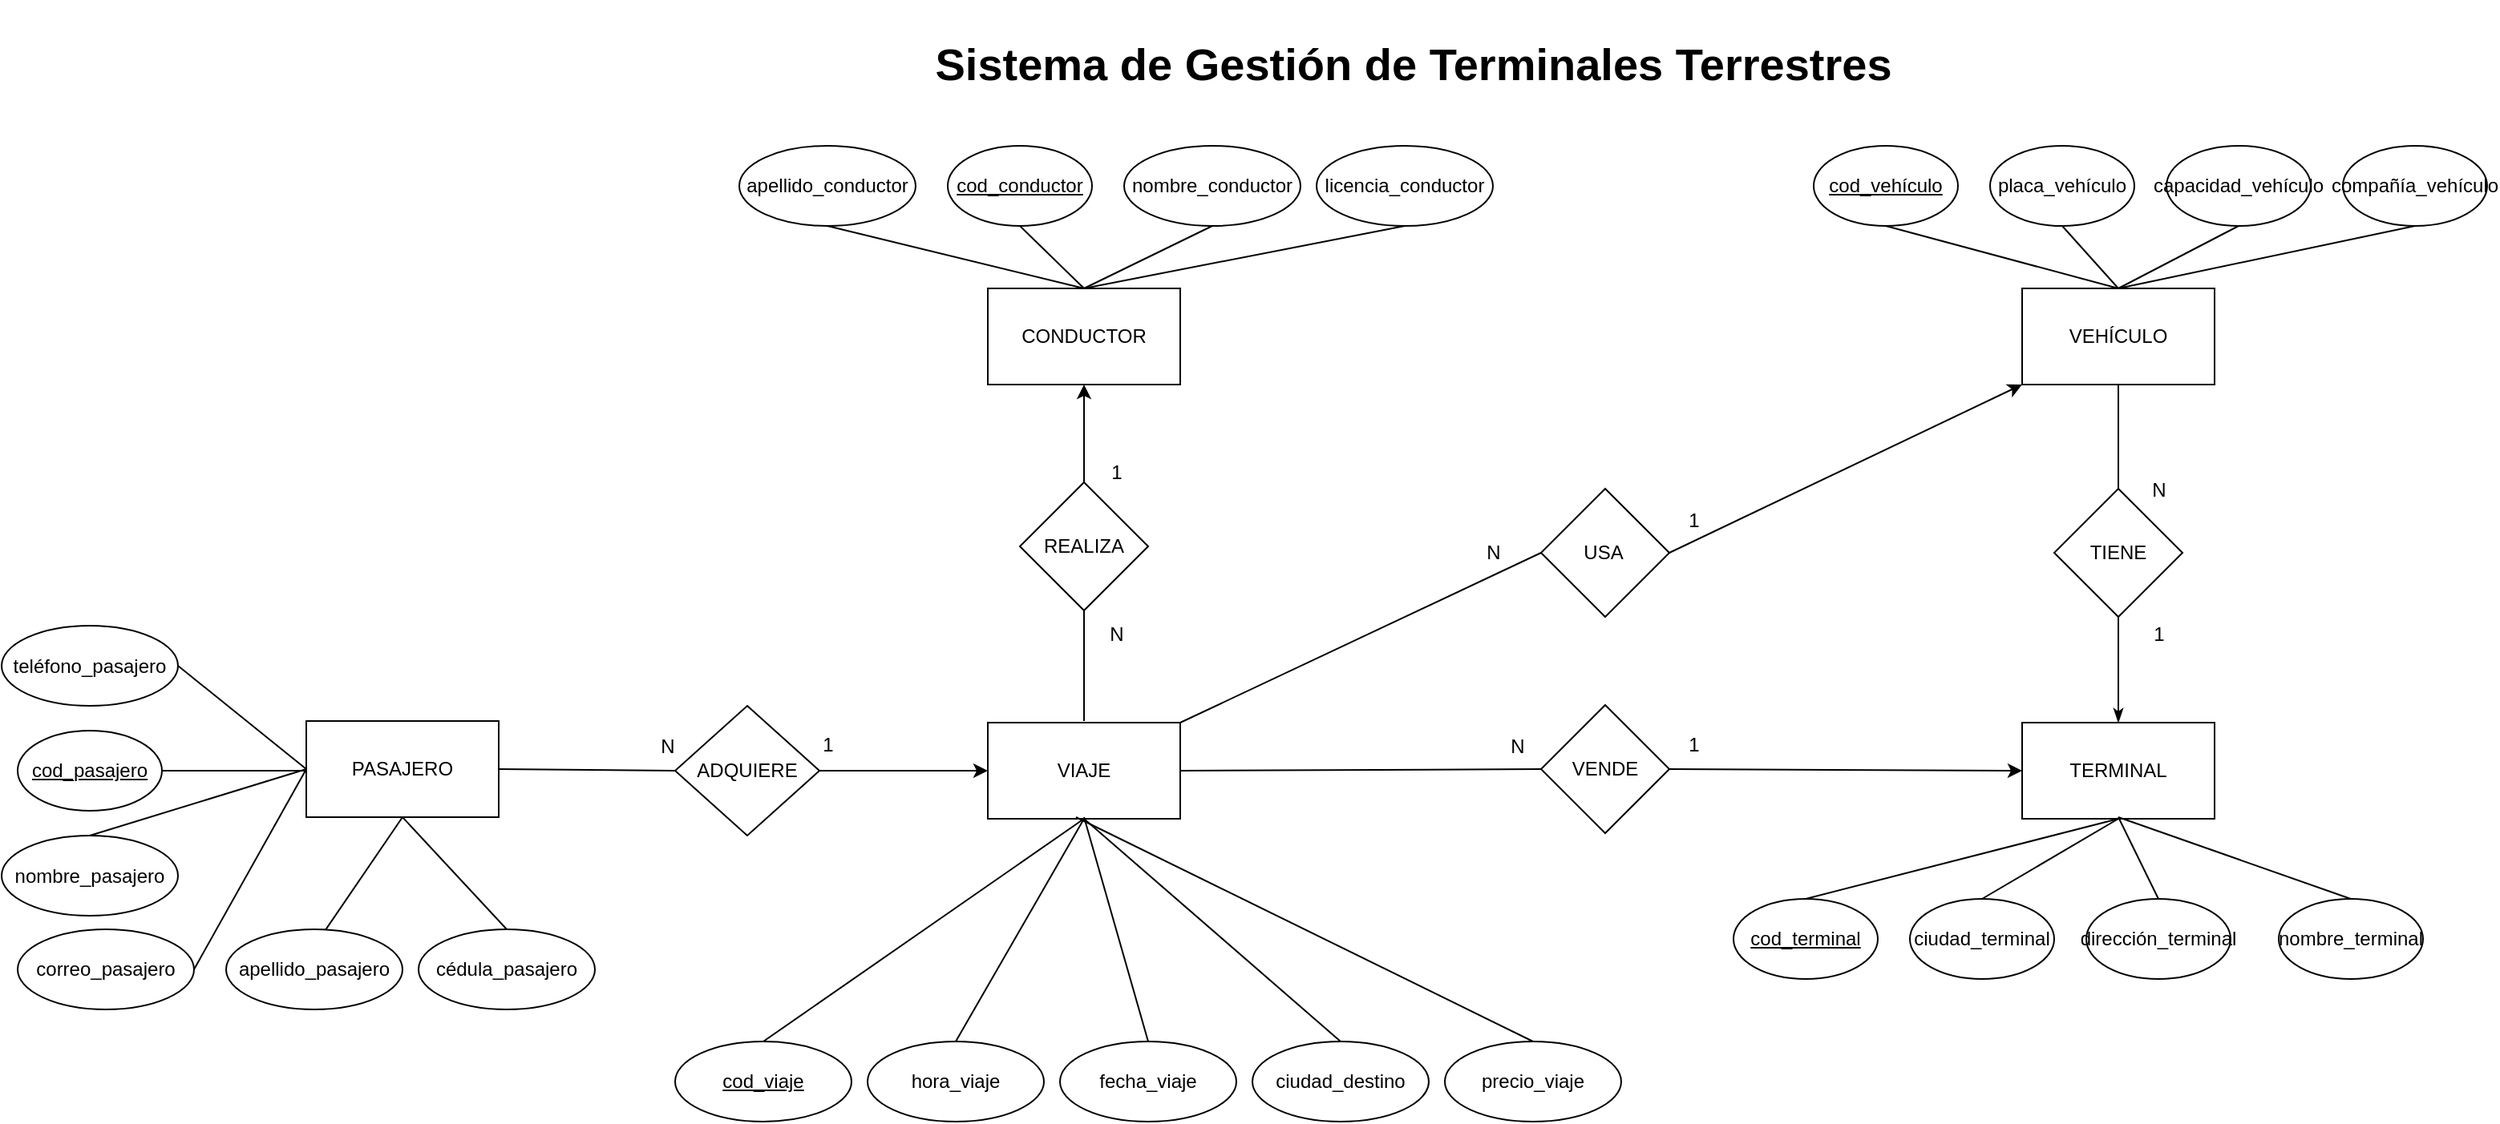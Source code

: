 <mxfile>
    <diagram id="1-Pj-He1f0U3Soml8h6T" name="Page-1">
        <mxGraphModel dx="2014" dy="923" grid="1" gridSize="10" guides="1" tooltips="1" connect="1" arrows="1" fold="1" page="1" pageScale="1" pageWidth="1600" pageHeight="760" background="none" math="0" shadow="0">
            <root>
                <mxCell id="0"/>
                <mxCell id="1" parent="0"/>
                <mxCell id="3" value="&lt;h2&gt;&lt;b&gt;&lt;font style=&quot;font-size: 28px;&quot;&gt;Sistema de Gestión de Terminales Terrestres&lt;/font&gt;&lt;/b&gt;&lt;/h2&gt;" style="text;html=1;align=center;verticalAlign=middle;resizable=0;points=[];autosize=1;strokeColor=none;fillColor=none;" parent="1" vertex="1">
                    <mxGeometry x="590" y="20" width="620" height="80" as="geometry"/>
                </mxCell>
                <mxCell id="4" value="VEHÍCULO" style="rounded=0;whiteSpace=wrap;html=1;" parent="1" vertex="1">
                    <mxGeometry x="1280" y="200" width="120" height="60" as="geometry"/>
                </mxCell>
                <mxCell id="38" style="edgeStyle=none;html=1;exitX=0.5;exitY=0;exitDx=0;exitDy=0;entryX=0.5;entryY=1;entryDx=0;entryDy=0;endArrow=none;endFill=0;startArrow=classicThin;startFill=1;" parent="1" source="5" target="35" edge="1">
                    <mxGeometry relative="1" as="geometry"/>
                </mxCell>
                <mxCell id="5" value="TERMINAL" style="rounded=0;whiteSpace=wrap;html=1;" parent="1" vertex="1">
                    <mxGeometry x="1280" y="471" width="120" height="60" as="geometry"/>
                </mxCell>
                <mxCell id="158" style="edgeStyle=none;html=1;exitX=0.5;exitY=0;exitDx=0;exitDy=0;entryX=0.5;entryY=1;entryDx=0;entryDy=0;endArrow=none;endFill=0;" parent="1" source="6" target="21" edge="1">
                    <mxGeometry relative="1" as="geometry"/>
                </mxCell>
                <mxCell id="159" style="edgeStyle=none;html=1;exitX=0.5;exitY=0;exitDx=0;exitDy=0;entryX=0.5;entryY=1;entryDx=0;entryDy=0;endArrow=none;endFill=0;" parent="1" source="6" target="17" edge="1">
                    <mxGeometry relative="1" as="geometry"/>
                </mxCell>
                <mxCell id="160" style="edgeStyle=none;html=1;exitX=0.5;exitY=0;exitDx=0;exitDy=0;entryX=0.5;entryY=1;entryDx=0;entryDy=0;endArrow=none;endFill=0;" parent="1" source="6" target="20" edge="1">
                    <mxGeometry relative="1" as="geometry"/>
                </mxCell>
                <mxCell id="161" style="edgeStyle=none;html=1;exitX=0.5;exitY=0;exitDx=0;exitDy=0;entryX=0.5;entryY=1;entryDx=0;entryDy=0;endArrow=none;endFill=0;" parent="1" source="6" target="22" edge="1">
                    <mxGeometry relative="1" as="geometry"/>
                </mxCell>
                <mxCell id="6" value="CONDUCTOR" style="rounded=0;whiteSpace=wrap;html=1;" parent="1" vertex="1">
                    <mxGeometry x="635" y="200" width="120" height="60" as="geometry"/>
                </mxCell>
                <mxCell id="150" style="edgeStyle=none;html=1;exitX=1;exitY=0.5;exitDx=0;exitDy=0;entryX=0;entryY=0.5;entryDx=0;entryDy=0;endArrow=none;endFill=0;" parent="1" source="7" target="149" edge="1">
                    <mxGeometry relative="1" as="geometry"/>
                </mxCell>
                <mxCell id="7" value="VIAJE" style="rounded=0;whiteSpace=wrap;html=1;" parent="1" vertex="1">
                    <mxGeometry x="635" y="471" width="120" height="60" as="geometry"/>
                </mxCell>
                <mxCell id="167" style="edgeStyle=none;html=1;exitX=0.5;exitY=0;exitDx=0;exitDy=0;entryX=0.5;entryY=1;entryDx=0;entryDy=0;endArrow=none;endFill=0;" parent="1" source="10" target="5" edge="1">
                    <mxGeometry relative="1" as="geometry"/>
                </mxCell>
                <mxCell id="10" value="&lt;u&gt;cod_terminal&lt;/u&gt;" style="ellipse;whiteSpace=wrap;html=1;" parent="1" vertex="1">
                    <mxGeometry x="1100" y="581" width="90" height="50" as="geometry"/>
                </mxCell>
                <mxCell id="170" style="edgeStyle=none;html=1;exitX=0.5;exitY=0;exitDx=0;exitDy=0;endArrow=none;endFill=0;" parent="1" source="11" edge="1">
                    <mxGeometry relative="1" as="geometry">
                        <mxPoint x="1340" y="530" as="targetPoint"/>
                    </mxGeometry>
                </mxCell>
                <mxCell id="11" value="nombre_terminal" style="ellipse;whiteSpace=wrap;html=1;" parent="1" vertex="1">
                    <mxGeometry x="1440" y="581" width="90" height="50" as="geometry"/>
                </mxCell>
                <mxCell id="168" style="edgeStyle=none;html=1;exitX=0.5;exitY=0;exitDx=0;exitDy=0;entryX=0.5;entryY=1;entryDx=0;entryDy=0;endArrow=none;endFill=0;" parent="1" source="12" target="5" edge="1">
                    <mxGeometry relative="1" as="geometry"/>
                </mxCell>
                <mxCell id="12" value="ciudad_terminal" style="ellipse;whiteSpace=wrap;html=1;" parent="1" vertex="1">
                    <mxGeometry x="1210" y="581" width="90" height="50" as="geometry"/>
                </mxCell>
                <mxCell id="169" style="edgeStyle=none;html=1;exitX=0.5;exitY=0;exitDx=0;exitDy=0;endArrow=none;endFill=0;" parent="1" source="13" edge="1">
                    <mxGeometry relative="1" as="geometry">
                        <mxPoint x="1340" y="530" as="targetPoint"/>
                    </mxGeometry>
                </mxCell>
                <mxCell id="13" value="dirección_terminal" style="ellipse;whiteSpace=wrap;html=1;" parent="1" vertex="1">
                    <mxGeometry x="1320" y="581" width="90" height="50" as="geometry"/>
                </mxCell>
                <mxCell id="162" style="edgeStyle=none;html=1;exitX=0.5;exitY=1;exitDx=0;exitDy=0;entryX=0.5;entryY=0;entryDx=0;entryDy=0;endArrow=none;endFill=0;" parent="1" source="14" target="4" edge="1">
                    <mxGeometry relative="1" as="geometry"/>
                </mxCell>
                <mxCell id="14" value="&lt;u&gt;cod_vehículo&lt;/u&gt;" style="ellipse;whiteSpace=wrap;html=1;" parent="1" vertex="1">
                    <mxGeometry x="1150" y="111" width="90" height="50" as="geometry"/>
                </mxCell>
                <mxCell id="165" style="edgeStyle=none;html=1;exitX=0.5;exitY=1;exitDx=0;exitDy=0;endArrow=none;endFill=0;" parent="1" source="15" edge="1">
                    <mxGeometry relative="1" as="geometry">
                        <mxPoint x="1340" y="200" as="targetPoint"/>
                    </mxGeometry>
                </mxCell>
                <mxCell id="15" value="placa_vehículo" style="ellipse;whiteSpace=wrap;html=1;" parent="1" vertex="1">
                    <mxGeometry x="1260" y="111" width="90" height="50" as="geometry"/>
                </mxCell>
                <mxCell id="17" value="&lt;u&gt;cod_conductor&lt;/u&gt;" style="ellipse;whiteSpace=wrap;html=1;" parent="1" vertex="1">
                    <mxGeometry x="610" y="111" width="90" height="50" as="geometry"/>
                </mxCell>
                <mxCell id="20" value="nombre_conductor" style="ellipse;whiteSpace=wrap;html=1;" parent="1" vertex="1">
                    <mxGeometry x="720" y="111" width="110" height="50" as="geometry"/>
                </mxCell>
                <mxCell id="21" value="apellido_conductor" style="ellipse;whiteSpace=wrap;html=1;" parent="1" vertex="1">
                    <mxGeometry x="480" y="111" width="110" height="50" as="geometry"/>
                </mxCell>
                <mxCell id="22" value="licencia_conductor&lt;span style=&quot;font-family: monospace; font-size: 0px; text-align: start; text-wrap-mode: nowrap;&quot;&gt;%3CmxGraphModel%3E%3Croot%3E%3CmxCell%20id%3D%220%22%2F%3E%3CmxCell%20id%3D%221%22%20parent%3D%220%22%2F%3E%3CmxCell%20id%3D%222%22%20value%3D%22apellido_conductor%22%20style%3D%22ellipse%3BwhiteSpace%3Dwrap%3Bhtml%3D1%3B%22%20vertex%3D%221%22%20parent%3D%221%22%3E%3CmxGeometry%20x%3D%22630%22%20y%3D%22500%22%20width%3D%22110%22%20height%3D%2250%22%20as%3D%22geometry%22%2F%3E%3C%2FmxCell%3E%3C%2Froot%3E%3C%2FmxGraphModel%3E&lt;/span&gt;" style="ellipse;whiteSpace=wrap;html=1;" parent="1" vertex="1">
                    <mxGeometry x="840" y="111" width="110" height="50" as="geometry"/>
                </mxCell>
                <mxCell id="156" style="edgeStyle=none;html=1;exitX=0.5;exitY=0;exitDx=0;exitDy=0;endArrow=none;endFill=0;" parent="1" source="26" edge="1">
                    <mxGeometry relative="1" as="geometry">
                        <mxPoint x="695" y="530" as="targetPoint"/>
                    </mxGeometry>
                </mxCell>
                <mxCell id="26" value="fecha_viaje" style="ellipse;whiteSpace=wrap;html=1;" parent="1" vertex="1">
                    <mxGeometry x="680" y="670" width="110" height="50" as="geometry"/>
                </mxCell>
                <mxCell id="157" style="edgeStyle=none;html=1;exitX=0.5;exitY=0;exitDx=0;exitDy=0;entryX=0.5;entryY=1;entryDx=0;entryDy=0;endArrow=none;endFill=0;" parent="1" source="27" target="7" edge="1">
                    <mxGeometry relative="1" as="geometry"/>
                </mxCell>
                <mxCell id="27" value="ciudad_destino" style="ellipse;whiteSpace=wrap;html=1;" parent="1" vertex="1">
                    <mxGeometry x="800" y="670" width="110" height="50" as="geometry"/>
                </mxCell>
                <mxCell id="107" style="edgeStyle=none;html=1;exitX=0.5;exitY=0;exitDx=0;exitDy=0;entryX=0.5;entryY=1;entryDx=0;entryDy=0;endArrow=none;endFill=0;" parent="1" source="35" target="4" edge="1">
                    <mxGeometry relative="1" as="geometry"/>
                </mxCell>
                <mxCell id="35" value="TIENE" style="rhombus;whiteSpace=wrap;html=1;" parent="1" vertex="1">
                    <mxGeometry x="1300" y="325" width="80" height="80" as="geometry"/>
                </mxCell>
                <mxCell id="143" style="edgeStyle=none;html=1;exitX=0.5;exitY=0;exitDx=0;exitDy=0;entryX=0.5;entryY=1;entryDx=0;entryDy=0;" parent="1" source="45" target="6" edge="1">
                    <mxGeometry relative="1" as="geometry"/>
                </mxCell>
                <mxCell id="144" style="edgeStyle=none;html=1;exitX=0.5;exitY=1;exitDx=0;exitDy=0;endArrow=none;endFill=0;" parent="1" source="45" edge="1">
                    <mxGeometry relative="1" as="geometry">
                        <mxPoint x="695" y="470" as="targetPoint"/>
                    </mxGeometry>
                </mxCell>
                <mxCell id="45" value="REALIZA" style="rhombus;whiteSpace=wrap;html=1;" parent="1" vertex="1">
                    <mxGeometry x="655" y="321" width="80" height="80" as="geometry"/>
                </mxCell>
                <mxCell id="52" style="edgeStyle=none;html=1;exitX=1;exitY=0.5;exitDx=0;exitDy=0;entryX=0;entryY=1;entryDx=0;entryDy=0;endArrow=classic;endFill=1;" parent="1" source="51" target="4" edge="1">
                    <mxGeometry relative="1" as="geometry"/>
                </mxCell>
                <mxCell id="106" style="edgeStyle=none;html=1;exitX=0;exitY=0.5;exitDx=0;exitDy=0;entryX=1;entryY=0;entryDx=0;entryDy=0;endArrow=none;endFill=0;" parent="1" source="51" target="7" edge="1">
                    <mxGeometry relative="1" as="geometry"/>
                </mxCell>
                <mxCell id="51" value="USA&lt;span style=&quot;white-space: pre;&quot;&gt;&#x9;&lt;/span&gt;" style="rhombus;whiteSpace=wrap;html=1;" parent="1" vertex="1">
                    <mxGeometry x="980" y="325" width="80" height="80" as="geometry"/>
                </mxCell>
                <mxCell id="155" style="edgeStyle=none;html=1;exitX=0.5;exitY=0;exitDx=0;exitDy=0;entryX=0.5;entryY=1;entryDx=0;entryDy=0;endArrow=none;endFill=0;" parent="1" source="79" target="7" edge="1">
                    <mxGeometry relative="1" as="geometry"/>
                </mxCell>
                <mxCell id="79" value="&lt;u&gt;cod_viaje&lt;/u&gt;" style="ellipse;whiteSpace=wrap;html=1;" parent="1" vertex="1">
                    <mxGeometry x="440" y="670" width="110" height="50" as="geometry"/>
                </mxCell>
                <mxCell id="82" value="1" style="text;html=1;align=center;verticalAlign=middle;resizable=0;points=[];autosize=1;strokeColor=none;fillColor=none;" parent="1" vertex="1">
                    <mxGeometry x="1350" y="401" width="30" height="30" as="geometry"/>
                </mxCell>
                <mxCell id="83" value="N" style="text;html=1;align=center;verticalAlign=middle;resizable=0;points=[];autosize=1;strokeColor=none;fillColor=none;" parent="1" vertex="1">
                    <mxGeometry x="1350" y="311" width="30" height="30" as="geometry"/>
                </mxCell>
                <mxCell id="88" value="1" style="text;html=1;align=center;verticalAlign=middle;resizable=0;points=[];autosize=1;strokeColor=none;fillColor=none;" parent="1" vertex="1">
                    <mxGeometry x="520" y="470" width="30" height="30" as="geometry"/>
                </mxCell>
                <mxCell id="101" value="PASAJERO" style="rounded=0;whiteSpace=wrap;html=1;" parent="1" vertex="1">
                    <mxGeometry x="210" y="470" width="120" height="60" as="geometry"/>
                </mxCell>
                <mxCell id="139" style="edgeStyle=none;html=1;exitX=0;exitY=0.5;exitDx=0;exitDy=0;entryX=1;entryY=0.5;entryDx=0;entryDy=0;endArrow=none;endFill=0;" parent="1" source="102" target="101" edge="1">
                    <mxGeometry relative="1" as="geometry"/>
                </mxCell>
                <mxCell id="102" value="ADQUIERE" style="rhombus;whiteSpace=wrap;html=1;" parent="1" vertex="1">
                    <mxGeometry x="440" y="460.5" width="90" height="81" as="geometry"/>
                </mxCell>
                <mxCell id="108" style="edgeStyle=none;html=1;exitX=0;exitY=0.5;exitDx=0;exitDy=0;entryX=1;entryY=0.5;entryDx=0;entryDy=0;endArrow=none;endFill=0;startArrow=classic;startFill=1;" parent="1" source="7" target="102" edge="1">
                    <mxGeometry relative="1" as="geometry">
                        <mxPoint x="520" y="320" as="sourcePoint"/>
                        <mxPoint x="310" y="320" as="targetPoint"/>
                    </mxGeometry>
                </mxCell>
                <mxCell id="110" value="N" style="text;html=1;align=center;verticalAlign=middle;resizable=0;points=[];autosize=1;strokeColor=none;fillColor=none;" parent="1" vertex="1">
                    <mxGeometry x="420" y="471" width="30" height="30" as="geometry"/>
                </mxCell>
                <mxCell id="111" value="&lt;u&gt;cod_pasajero&lt;/u&gt;" style="ellipse;whiteSpace=wrap;html=1;" parent="1" vertex="1">
                    <mxGeometry x="30" y="476" width="90" height="50" as="geometry"/>
                </mxCell>
                <mxCell id="112" value="nombre_pasajero" style="ellipse;whiteSpace=wrap;html=1;" parent="1" vertex="1">
                    <mxGeometry x="20" y="541.5" width="110" height="50" as="geometry"/>
                </mxCell>
                <mxCell id="114" value="apellido_pasajero" style="ellipse;whiteSpace=wrap;html=1;" parent="1" vertex="1">
                    <mxGeometry x="160" y="600" width="110" height="50" as="geometry"/>
                </mxCell>
                <mxCell id="115" value="cédula_pasajero" style="ellipse;whiteSpace=wrap;html=1;" parent="1" vertex="1">
                    <mxGeometry x="280" y="600" width="110" height="50" as="geometry"/>
                </mxCell>
                <mxCell id="117" style="edgeStyle=none;html=1;exitX=0.564;exitY=0.006;exitDx=0;exitDy=0;endArrow=none;endFill=0;exitPerimeter=0;entryX=0.5;entryY=1;entryDx=0;entryDy=0;" parent="1" source="114" target="101" edge="1">
                    <mxGeometry relative="1" as="geometry">
                        <mxPoint x="220" y="591" as="sourcePoint"/>
                        <mxPoint x="248" y="540" as="targetPoint"/>
                    </mxGeometry>
                </mxCell>
                <mxCell id="118" style="edgeStyle=none;html=1;exitX=0.5;exitY=0;exitDx=0;exitDy=0;endArrow=none;endFill=0;entryX=0.5;entryY=1;entryDx=0;entryDy=0;" parent="1" source="115" target="101" edge="1">
                    <mxGeometry relative="1" as="geometry">
                        <mxPoint x="232" y="610" as="sourcePoint"/>
                        <mxPoint x="280" y="540" as="targetPoint"/>
                    </mxGeometry>
                </mxCell>
                <mxCell id="119" style="edgeStyle=none;html=1;exitX=0.5;exitY=0;exitDx=0;exitDy=0;entryX=0;entryY=0.5;entryDx=0;entryDy=0;endArrow=none;endFill=0;" parent="1" source="112" target="101" edge="1">
                    <mxGeometry relative="1" as="geometry">
                        <mxPoint x="242" y="620" as="sourcePoint"/>
                        <mxPoint x="290" y="551" as="targetPoint"/>
                    </mxGeometry>
                </mxCell>
                <mxCell id="120" style="edgeStyle=none;html=1;exitX=1;exitY=0.5;exitDx=0;exitDy=0;entryX=0.5;entryY=1;entryDx=0;entryDy=0;endArrow=none;endFill=0;" parent="1" source="111" edge="1">
                    <mxGeometry relative="1" as="geometry">
                        <mxPoint x="162" y="570" as="sourcePoint"/>
                        <mxPoint x="210" y="501" as="targetPoint"/>
                    </mxGeometry>
                </mxCell>
                <mxCell id="130" value="1" style="text;html=1;align=center;verticalAlign=middle;resizable=0;points=[];autosize=1;strokeColor=none;fillColor=none;" parent="1" vertex="1">
                    <mxGeometry x="1060" y="330" width="30" height="30" as="geometry"/>
                </mxCell>
                <mxCell id="131" value="N" style="text;html=1;align=center;verticalAlign=middle;resizable=0;points=[];autosize=1;strokeColor=none;fillColor=none;" parent="1" vertex="1">
                    <mxGeometry x="935" y="350" width="30" height="30" as="geometry"/>
                </mxCell>
                <mxCell id="164" style="edgeStyle=none;html=1;exitX=0.5;exitY=1;exitDx=0;exitDy=0;entryX=0.5;entryY=0;entryDx=0;entryDy=0;endArrow=none;endFill=0;" parent="1" source="132" target="4" edge="1">
                    <mxGeometry relative="1" as="geometry"/>
                </mxCell>
                <mxCell id="132" value="capacidad_vehículo" style="ellipse;whiteSpace=wrap;html=1;" parent="1" vertex="1">
                    <mxGeometry x="1370" y="111" width="90" height="50" as="geometry"/>
                </mxCell>
                <mxCell id="166" style="edgeStyle=none;html=1;exitX=0.5;exitY=1;exitDx=0;exitDy=0;entryX=0.5;entryY=0;entryDx=0;entryDy=0;endArrow=none;endFill=0;" parent="1" source="134" target="4" edge="1">
                    <mxGeometry relative="1" as="geometry"/>
                </mxCell>
                <mxCell id="134" value="compañía_vehículo" style="ellipse;whiteSpace=wrap;html=1;" parent="1" vertex="1">
                    <mxGeometry x="1480" y="111" width="90" height="50" as="geometry"/>
                </mxCell>
                <mxCell id="138" style="edgeStyle=none;html=1;exitX=1;exitY=0.5;exitDx=0;exitDy=0;startArrow=none;startFill=0;endArrow=none;endFill=0;" parent="1" source="137" edge="1">
                    <mxGeometry relative="1" as="geometry">
                        <mxPoint x="210" y="500" as="targetPoint"/>
                    </mxGeometry>
                </mxCell>
                <mxCell id="137" value="teléfono_pasajero" style="ellipse;whiteSpace=wrap;html=1;" parent="1" vertex="1">
                    <mxGeometry x="20" y="410.5" width="110" height="50" as="geometry"/>
                </mxCell>
                <mxCell id="145" value="N" style="text;html=1;align=center;verticalAlign=middle;resizable=0;points=[];autosize=1;strokeColor=none;fillColor=none;" parent="1" vertex="1">
                    <mxGeometry x="700" y="401" width="30" height="30" as="geometry"/>
                </mxCell>
                <mxCell id="146" value="1" style="text;html=1;align=center;verticalAlign=middle;resizable=0;points=[];autosize=1;strokeColor=none;fillColor=none;" parent="1" vertex="1">
                    <mxGeometry x="700" y="300" width="30" height="30" as="geometry"/>
                </mxCell>
                <mxCell id="151" style="edgeStyle=none;html=1;exitX=1;exitY=0.5;exitDx=0;exitDy=0;entryX=0;entryY=0.5;entryDx=0;entryDy=0;" parent="1" source="149" target="5" edge="1">
                    <mxGeometry relative="1" as="geometry"/>
                </mxCell>
                <mxCell id="149" value="VENDE" style="rhombus;whiteSpace=wrap;html=1;" parent="1" vertex="1">
                    <mxGeometry x="980" y="460" width="80" height="80" as="geometry"/>
                </mxCell>
                <mxCell id="152" value="N" style="text;html=1;align=center;verticalAlign=middle;resizable=0;points=[];autosize=1;strokeColor=none;fillColor=none;" parent="1" vertex="1">
                    <mxGeometry x="950" y="471" width="30" height="30" as="geometry"/>
                </mxCell>
                <mxCell id="153" value="1" style="text;html=1;align=center;verticalAlign=middle;resizable=0;points=[];autosize=1;strokeColor=none;fillColor=none;" parent="1" vertex="1">
                    <mxGeometry x="1060" y="470" width="30" height="30" as="geometry"/>
                </mxCell>
                <mxCell id="173" style="edgeStyle=none;html=1;exitX=0.5;exitY=0;exitDx=0;exitDy=0;endArrow=none;endFill=0;entryX=0.5;entryY=1;entryDx=0;entryDy=0;" parent="1" source="172" target="7" edge="1">
                    <mxGeometry relative="1" as="geometry">
                        <mxPoint x="690" y="530" as="targetPoint"/>
                    </mxGeometry>
                </mxCell>
                <mxCell id="172" value="hora_viaje" style="ellipse;whiteSpace=wrap;html=1;" parent="1" vertex="1">
                    <mxGeometry x="560" y="670" width="110" height="50" as="geometry"/>
                </mxCell>
                <mxCell id="175" style="edgeStyle=none;html=1;exitX=0.5;exitY=0;exitDx=0;exitDy=0;endArrow=none;endFill=0;" edge="1" parent="1" source="174">
                    <mxGeometry relative="1" as="geometry">
                        <mxPoint x="690" y="530" as="targetPoint"/>
                    </mxGeometry>
                </mxCell>
                <mxCell id="174" value="precio_viaje" style="ellipse;whiteSpace=wrap;html=1;" vertex="1" parent="1">
                    <mxGeometry x="920" y="670" width="110" height="50" as="geometry"/>
                </mxCell>
                <mxCell id="177" style="edgeStyle=none;html=1;exitX=1;exitY=0.5;exitDx=0;exitDy=0;endArrow=none;endFill=0;" edge="1" parent="1" source="176">
                    <mxGeometry relative="1" as="geometry">
                        <mxPoint x="210" y="500" as="targetPoint"/>
                    </mxGeometry>
                </mxCell>
                <mxCell id="176" value="correo_pasajero" style="ellipse;whiteSpace=wrap;html=1;" vertex="1" parent="1">
                    <mxGeometry x="30" y="600" width="110" height="50" as="geometry"/>
                </mxCell>
            </root>
        </mxGraphModel>
    </diagram>
</mxfile>